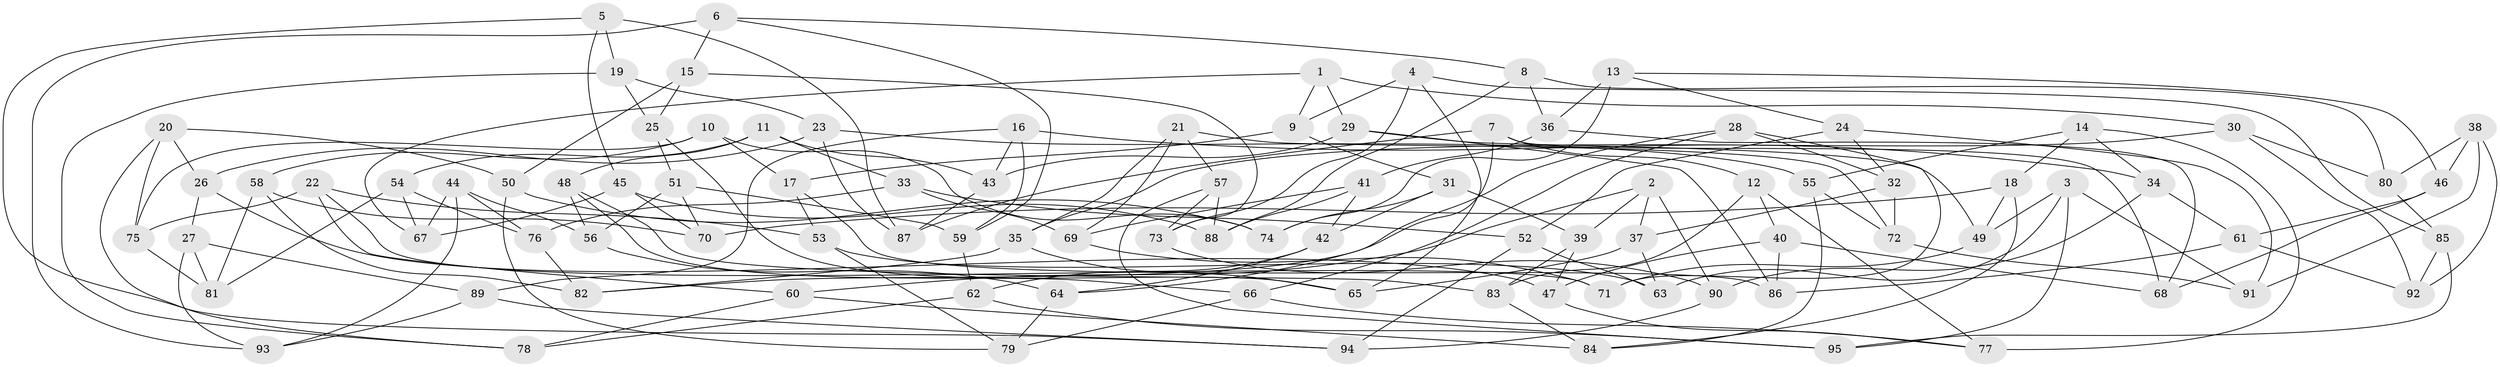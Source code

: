 // coarse degree distribution, {5: 0.12280701754385964, 4: 0.7017543859649122, 7: 0.07017543859649122, 9: 0.05263157894736842, 10: 0.017543859649122806, 11: 0.017543859649122806, 3: 0.017543859649122806}
// Generated by graph-tools (version 1.1) at 2025/02/03/04/25 22:02:17]
// undirected, 95 vertices, 190 edges
graph export_dot {
graph [start="1"]
  node [color=gray90,style=filled];
  1;
  2;
  3;
  4;
  5;
  6;
  7;
  8;
  9;
  10;
  11;
  12;
  13;
  14;
  15;
  16;
  17;
  18;
  19;
  20;
  21;
  22;
  23;
  24;
  25;
  26;
  27;
  28;
  29;
  30;
  31;
  32;
  33;
  34;
  35;
  36;
  37;
  38;
  39;
  40;
  41;
  42;
  43;
  44;
  45;
  46;
  47;
  48;
  49;
  50;
  51;
  52;
  53;
  54;
  55;
  56;
  57;
  58;
  59;
  60;
  61;
  62;
  63;
  64;
  65;
  66;
  67;
  68;
  69;
  70;
  71;
  72;
  73;
  74;
  75;
  76;
  77;
  78;
  79;
  80;
  81;
  82;
  83;
  84;
  85;
  86;
  87;
  88;
  89;
  90;
  91;
  92;
  93;
  94;
  95;
  1 -- 9;
  1 -- 67;
  1 -- 30;
  1 -- 29;
  2 -- 37;
  2 -- 90;
  2 -- 39;
  2 -- 60;
  3 -- 91;
  3 -- 49;
  3 -- 63;
  3 -- 95;
  4 -- 73;
  4 -- 65;
  4 -- 9;
  4 -- 85;
  5 -- 45;
  5 -- 87;
  5 -- 94;
  5 -- 19;
  6 -- 93;
  6 -- 8;
  6 -- 59;
  6 -- 15;
  7 -- 64;
  7 -- 12;
  7 -- 87;
  7 -- 68;
  8 -- 36;
  8 -- 88;
  8 -- 80;
  9 -- 17;
  9 -- 31;
  10 -- 58;
  10 -- 75;
  10 -- 74;
  10 -- 17;
  11 -- 54;
  11 -- 43;
  11 -- 48;
  11 -- 33;
  12 -- 83;
  12 -- 40;
  12 -- 77;
  13 -- 24;
  13 -- 36;
  13 -- 74;
  13 -- 46;
  14 -- 18;
  14 -- 55;
  14 -- 77;
  14 -- 34;
  15 -- 25;
  15 -- 73;
  15 -- 50;
  16 -- 43;
  16 -- 34;
  16 -- 89;
  16 -- 59;
  17 -- 53;
  17 -- 86;
  18 -- 49;
  18 -- 84;
  18 -- 70;
  19 -- 25;
  19 -- 23;
  19 -- 78;
  20 -- 50;
  20 -- 78;
  20 -- 75;
  20 -- 26;
  21 -- 72;
  21 -- 69;
  21 -- 35;
  21 -- 57;
  22 -- 71;
  22 -- 60;
  22 -- 75;
  22 -- 53;
  23 -- 87;
  23 -- 26;
  23 -- 55;
  24 -- 32;
  24 -- 91;
  24 -- 52;
  25 -- 65;
  25 -- 51;
  26 -- 47;
  26 -- 27;
  27 -- 81;
  27 -- 89;
  27 -- 93;
  28 -- 66;
  28 -- 82;
  28 -- 71;
  28 -- 32;
  29 -- 49;
  29 -- 86;
  29 -- 43;
  30 -- 80;
  30 -- 35;
  30 -- 92;
  31 -- 39;
  31 -- 42;
  31 -- 74;
  32 -- 72;
  32 -- 37;
  33 -- 76;
  33 -- 52;
  33 -- 69;
  34 -- 90;
  34 -- 61;
  35 -- 65;
  35 -- 82;
  36 -- 68;
  36 -- 41;
  37 -- 65;
  37 -- 63;
  38 -- 80;
  38 -- 91;
  38 -- 46;
  38 -- 92;
  39 -- 47;
  39 -- 83;
  40 -- 86;
  40 -- 47;
  40 -- 68;
  41 -- 69;
  41 -- 42;
  41 -- 88;
  42 -- 62;
  42 -- 64;
  43 -- 87;
  44 -- 67;
  44 -- 56;
  44 -- 76;
  44 -- 93;
  45 -- 67;
  45 -- 88;
  45 -- 70;
  46 -- 68;
  46 -- 61;
  47 -- 77;
  48 -- 66;
  48 -- 56;
  48 -- 83;
  49 -- 71;
  50 -- 74;
  50 -- 79;
  51 -- 70;
  51 -- 59;
  51 -- 56;
  52 -- 94;
  52 -- 63;
  53 -- 79;
  53 -- 63;
  54 -- 67;
  54 -- 81;
  54 -- 76;
  55 -- 84;
  55 -- 72;
  56 -- 64;
  57 -- 95;
  57 -- 88;
  57 -- 73;
  58 -- 82;
  58 -- 70;
  58 -- 81;
  59 -- 62;
  60 -- 84;
  60 -- 78;
  61 -- 86;
  61 -- 92;
  62 -- 78;
  62 -- 95;
  64 -- 79;
  66 -- 77;
  66 -- 79;
  69 -- 71;
  72 -- 91;
  73 -- 90;
  75 -- 81;
  76 -- 82;
  80 -- 85;
  83 -- 84;
  85 -- 95;
  85 -- 92;
  89 -- 94;
  89 -- 93;
  90 -- 94;
}
